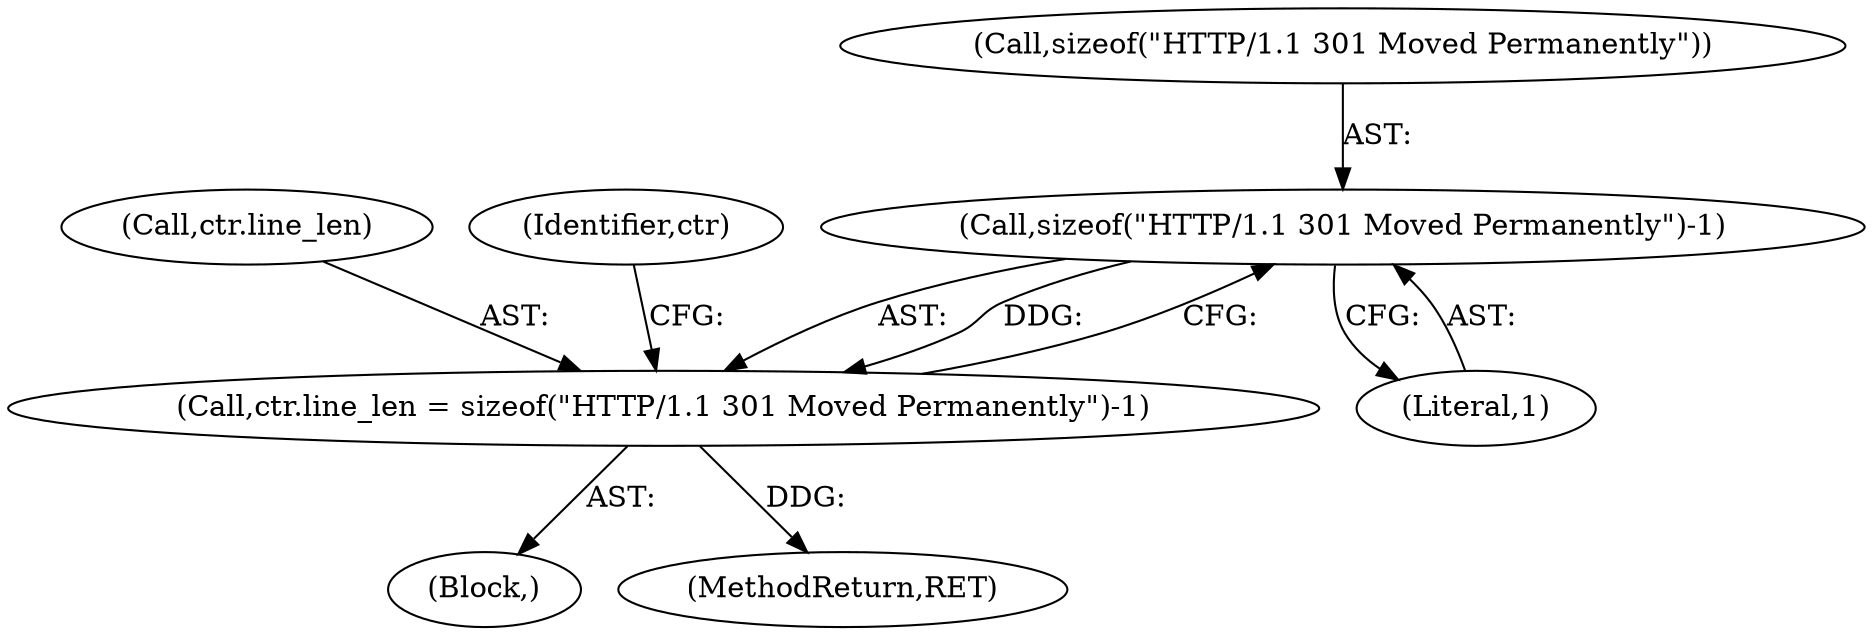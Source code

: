 digraph "0_php_bf58162ddf970f63502837f366930e44d6a992cf@API" {
"1000853" [label="(Call,sizeof(\"HTTP/1.1 301 Moved Permanently\")-1)"];
"1000849" [label="(Call,ctr.line_len = sizeof(\"HTTP/1.1 301 Moved Permanently\")-1)"];
"1000849" [label="(Call,ctr.line_len = sizeof(\"HTTP/1.1 301 Moved Permanently\")-1)"];
"1000853" [label="(Call,sizeof(\"HTTP/1.1 301 Moved Permanently\")-1)"];
"1000850" [label="(Call,ctr.line_len)"];
"1000856" [label="(Literal,1)"];
"1000832" [label="(Block,)"];
"1001030" [label="(MethodReturn,RET)"];
"1000859" [label="(Identifier,ctr)"];
"1000854" [label="(Call,sizeof(\"HTTP/1.1 301 Moved Permanently\"))"];
"1000853" -> "1000849"  [label="AST: "];
"1000853" -> "1000856"  [label="CFG: "];
"1000854" -> "1000853"  [label="AST: "];
"1000856" -> "1000853"  [label="AST: "];
"1000849" -> "1000853"  [label="CFG: "];
"1000853" -> "1000849"  [label="DDG: "];
"1000849" -> "1000832"  [label="AST: "];
"1000850" -> "1000849"  [label="AST: "];
"1000859" -> "1000849"  [label="CFG: "];
"1000849" -> "1001030"  [label="DDG: "];
}
